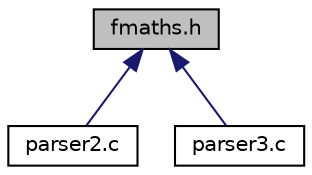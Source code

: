 digraph "fmaths.h"
{
 // LATEX_PDF_SIZE
  edge [fontname="Helvetica",fontsize="10",labelfontname="Helvetica",labelfontsize="10"];
  node [fontname="Helvetica",fontsize="10",shape=record];
  Node1 [label="fmaths.h",height=0.2,width=0.4,color="black", fillcolor="grey75", style="filled", fontcolor="black",tooltip=" "];
  Node1 -> Node2 [dir="back",color="midnightblue",fontsize="10",style="solid"];
  Node2 [label="parser2.c",height=0.2,width=0.4,color="black", fillcolor="white", style="filled",URL="$parser2_8c.html",tooltip=" "];
  Node1 -> Node3 [dir="back",color="midnightblue",fontsize="10",style="solid"];
  Node3 [label="parser3.c",height=0.2,width=0.4,color="black", fillcolor="white", style="filled",URL="$parser3_8c.html",tooltip=" "];
}
